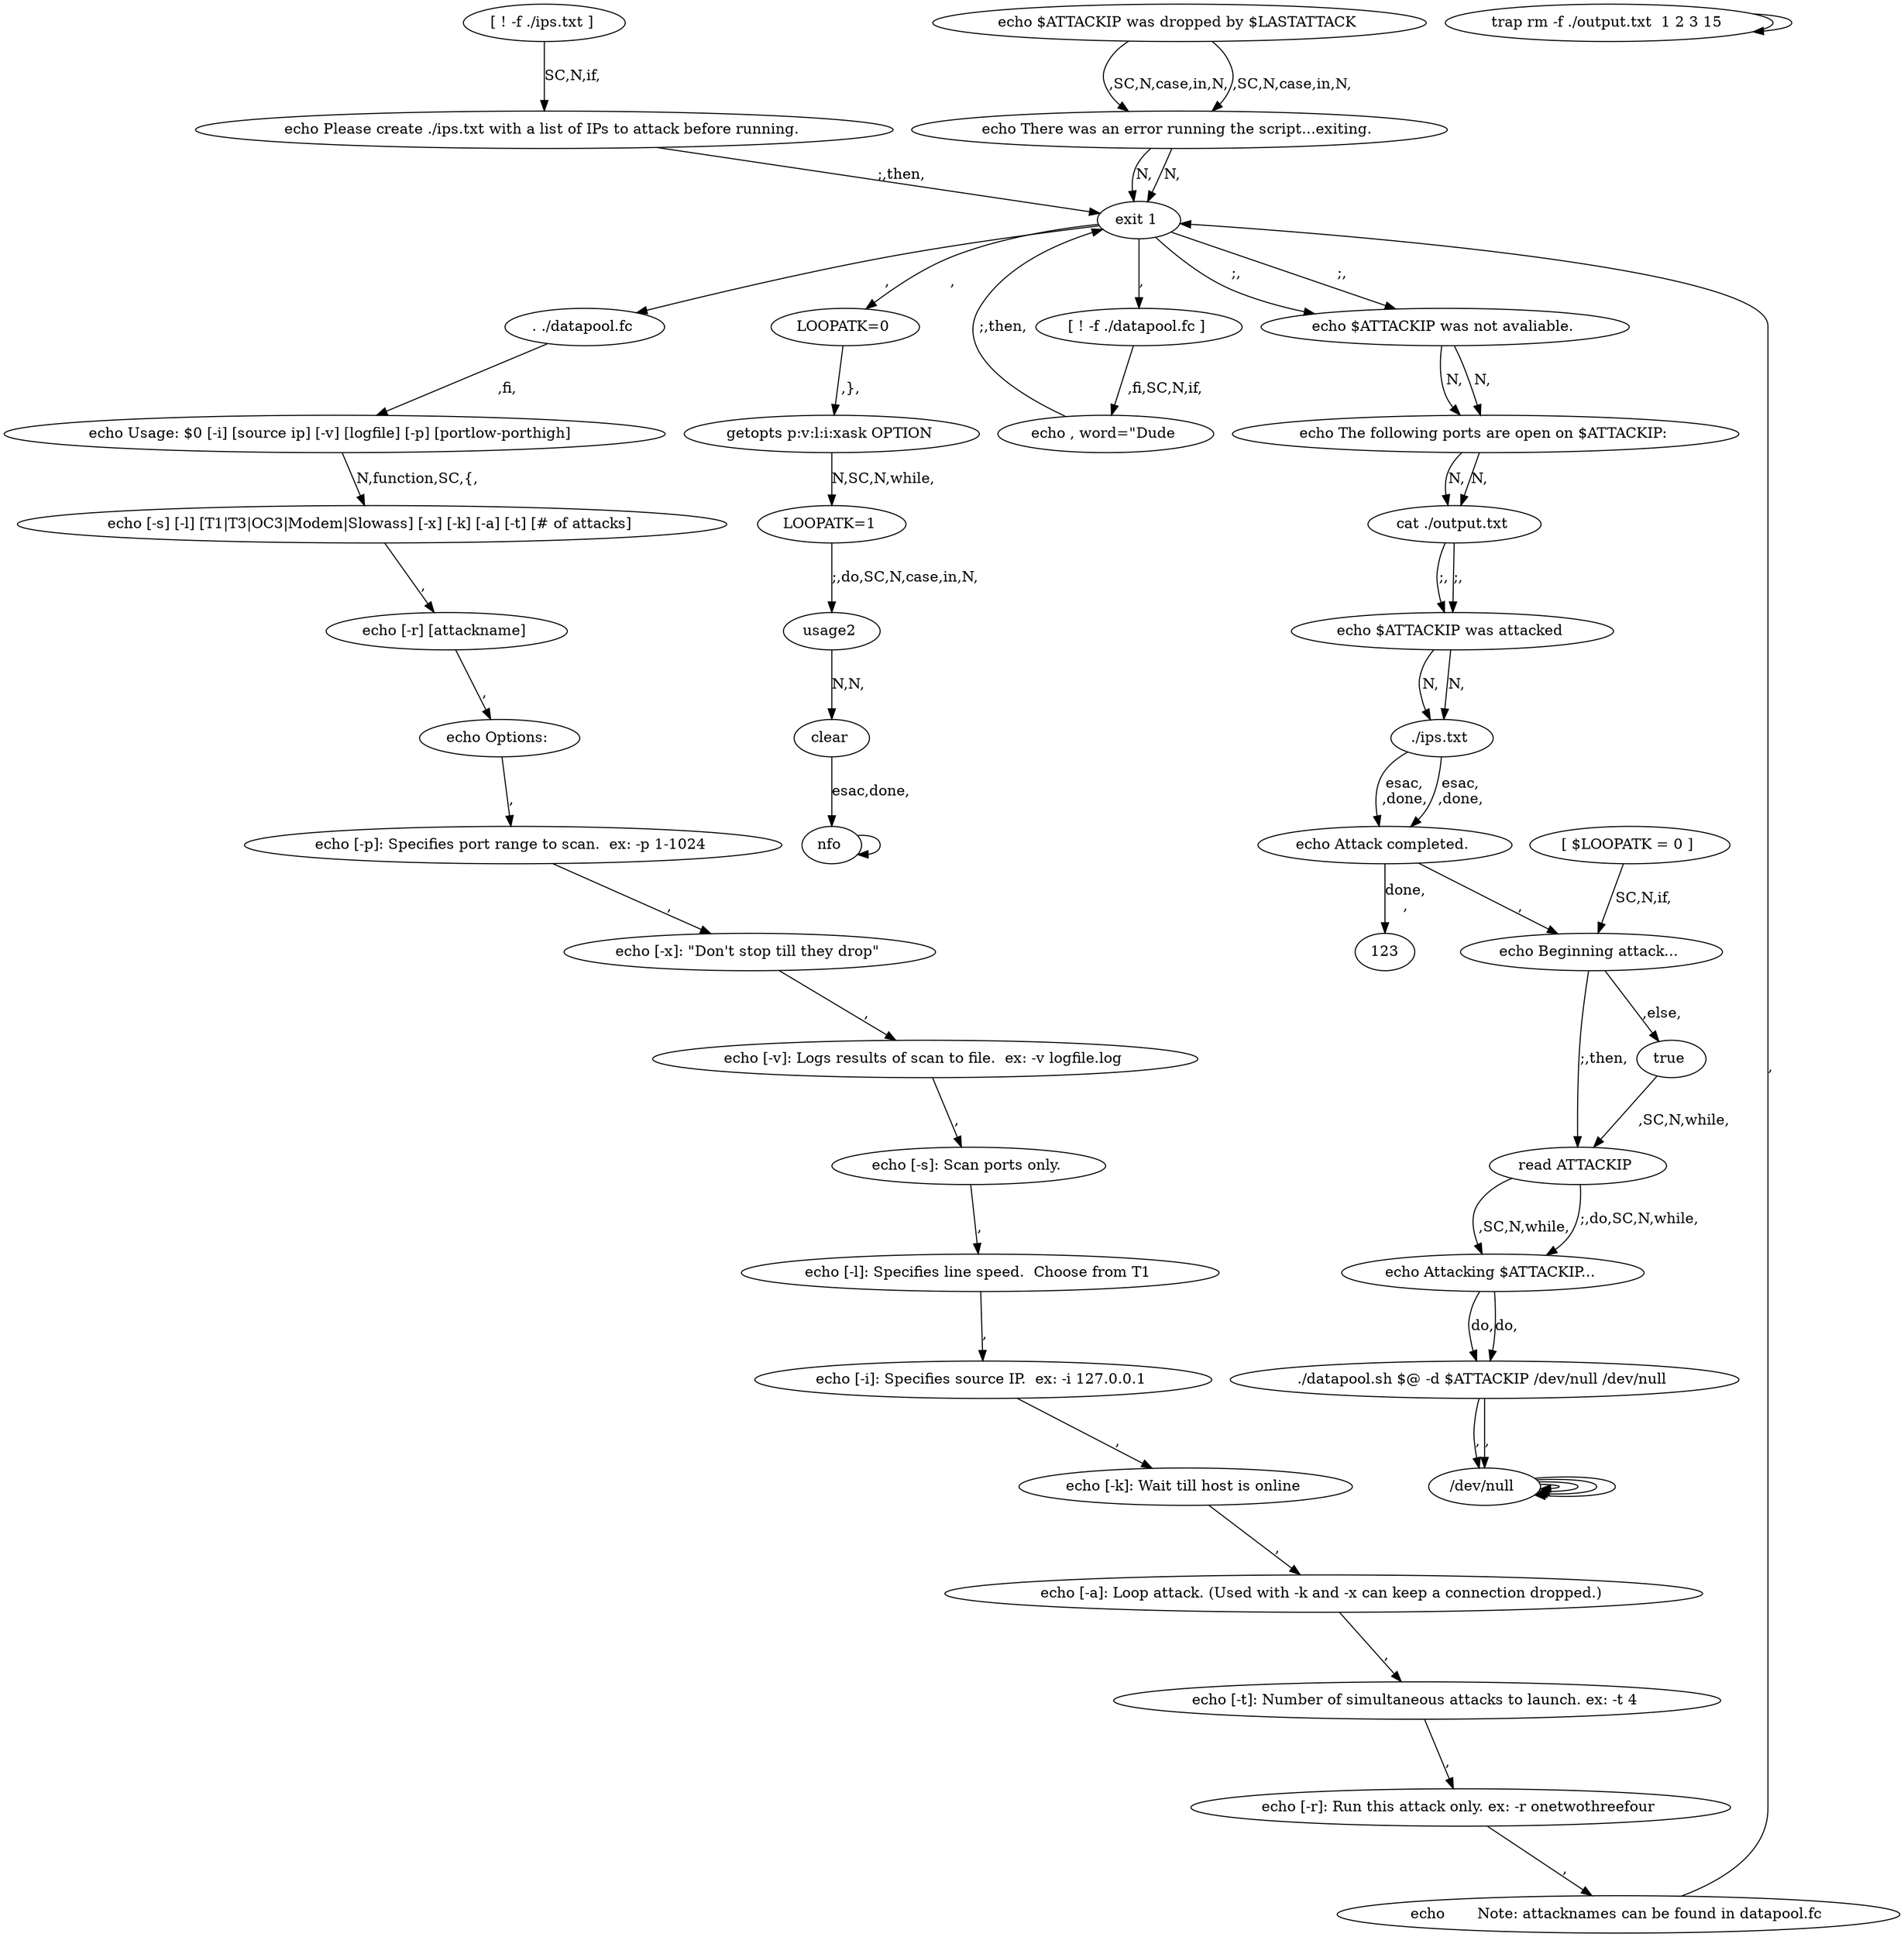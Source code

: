 digraph {
0 [label="[ ! -f ./ips.txt ] "];
0 -> 2 [label="SC,N,if,"];
2 [label="echo Please create ./ips.txt with a list of IPs to attack before running. "];
2 -> 110 [label=";,then,"];
110 [label="exit 1 "];
110 -> 6 [label="\n,"];
6 [label="[ ! -f ./datapool.fc ] "];
6 -> 8 [label="\n,fi,SC,N,if,"];
8 [label="echo , word=\"Dude "];
8 -> 110 [label=";,then,"];
110 [label="exit 1 "];
110 -> 12 [label="\n,"];
12 [label=". ./datapool.fc "];
12 -> 14 [label="\n,fi,"];
14 [label="echo Usage: $0 [-i] [source ip] [-v] [logfile] [-p] [portlow-porthigh]  "];
14 -> 16 [label="N,function,SC,{,"];
16 [label="echo [-s] [-l] [T1|T3|OC3|Modem|Slowass] [-x] [-k] [-a] [-t] [# of attacks] "];
16 -> 18 [label="\n,"];
18 [label="echo [-r] [attackname] "];
18 -> 20 [label="\n,"];
20 [label="echo Options: "];
20 -> 22 [label="\n,"];
22 [label="echo [-p]: Specifies port range to scan.  ex: -p 1-1024 "];
22 -> 24 [label="\n,"];
24 [label="echo [-x]: \"Don\'t stop till they drop\" "];
24 -> 26 [label="\n,"];
26 [label="echo [-v]: Logs results of scan to file.  ex: -v logfile.log "];
26 -> 28 [label="\n,"];
28 [label="echo [-s]: Scan ports only. "];
28 -> 30 [label="\n,"];
30 [label="echo [-l]: Specifies line speed.  Choose from T1 "];
30 -> 32 [label="\n,"];
32 [label="echo [-i]: Specifies source IP.  ex: -i 127.0.0.1 "];
32 -> 34 [label="\n,"];
34 [label="echo [-k]: Wait till host is online "];
34 -> 36 [label="\n,"];
36 [label="echo [-a]: Loop attack. (Used with -k and -x can keep a connection dropped.) "];
36 -> 38 [label="\n,"];
38 [label="echo [-t]: Number of simultaneous attacks to launch. ex: -t 4 "];
38 -> 40 [label="\n,"];
40 [label="echo [-r]: Run this attack only. ex: -r onetwothreefour "];
40 -> 42 [label="\n,"];
42 [label="echo       Note: attacknames can be found in datapool.fc "];
42 -> 110 [label="\n,"];
110 [label="exit 1 "];
110 -> 46 [label="\n,"];
46 [label="LOOPATK=0 "];
46 -> 48 [label="\n,},"];
48 [label="getopts p:v:l:i:xask OPTION "];
48 -> 50 [label="N,SC,N,while,"];
50 [label="LOOPATK=1 "];
50 -> 52 [label=";,do,SC,N,case,in,N,"];
52 [label="usage2 "];
52 -> 54 [label="N,N,"];
54 [label="clear "];
54 -> 56 [label="esac,done,"];
56 [label="nfo "];
56 -> 56
58 [label="trap rm -f ./output.txt  1 2 3 15 "];
58 -> 58
60 [label="[ $LOOPATK = 0 ] "];
60 -> 92 [label="SC,N,if,"];
92 [label="echo Beginning attack... "];
92 -> 96 [label=";,then,"];
96 [label="read ATTACKIP "];
96 -> 98 [label="\n,SC,N,while,"];
98 [label="echo Attacking $ATTACKIP... "];
98 -> 100 [label="do,"];
100 [label="./datapool.sh $@ -d $ATTACKIP /dev/null /dev/null "];
100 -> 104 [label="\n,"];
104 [label="/dev/null "];
104 -> 104
104 [label="/dev/null "];
104 -> 104
106 [label="echo $ATTACKIP was dropped by $LASTATTACK "];
106 -> 108 [label="\n,SC,N,case,in,N,"];
108 [label="echo There was an error running the script...exiting. "];
108 -> 110 [label="N,"];
110 [label="exit 1 "];
110 -> 112 [label=";,"];
112 [label="echo $ATTACKIP was not avaliable. "];
112 -> 114 [label="N,"];
114 [label="echo The following ports are open on $ATTACKIP: "];
114 -> 116 [label="N,"];
116 [label="cat ./output.txt "];
116 -> 118 [label=";,"];
118 [label="echo $ATTACKIP was attacked "];
118 -> 120 [label="N,"];
120 [label="./ips.txt "];
120 -> 122 [label="esac,\n,done,"];
122 [label="echo Attack completed. "];
122 -> 92 [label="\n,"];
92 [label="echo Beginning attack... "];
92 -> 94 [label="\n,else,"];
94 [label="true "];
94 -> 96 [label="\n,SC,N,while,"];
96 [label="read ATTACKIP "];
96 -> 98 [label=";,do,SC,N,while,"];
98 [label="echo Attacking $ATTACKIP... "];
98 -> 100 [label="do,"];
100 [label="./datapool.sh $@ -d $ATTACKIP /dev/null /dev/null "];
100 -> 104 [label="\n,"];
104 [label="/dev/null "];
104 -> 104
104 [label="/dev/null "];
104 -> 104
106 [label="echo $ATTACKIP was dropped by $LASTATTACK "];
106 -> 108 [label="\n,SC,N,case,in,N,"];
108 [label="echo There was an error running the script...exiting. "];
108 -> 110 [label="N,"];
110 [label="exit 1 "];
110 -> 112 [label=";,"];
112 [label="echo $ATTACKIP was not avaliable. "];
112 -> 114 [label="N,"];
114 [label="echo The following ports are open on $ATTACKIP: "];
114 -> 116 [label="N,"];
116 [label="cat ./output.txt "];
116 -> 118 [label=";,"];
118 [label="echo $ATTACKIP was attacked "];
118 -> 120 [label="N,"];
120 [label="./ips.txt "];
120 -> 122 [label="esac,\n,done,"];
122 [label="echo Attack completed. "];
122 -> 123 [label="done,\n,"];
}
